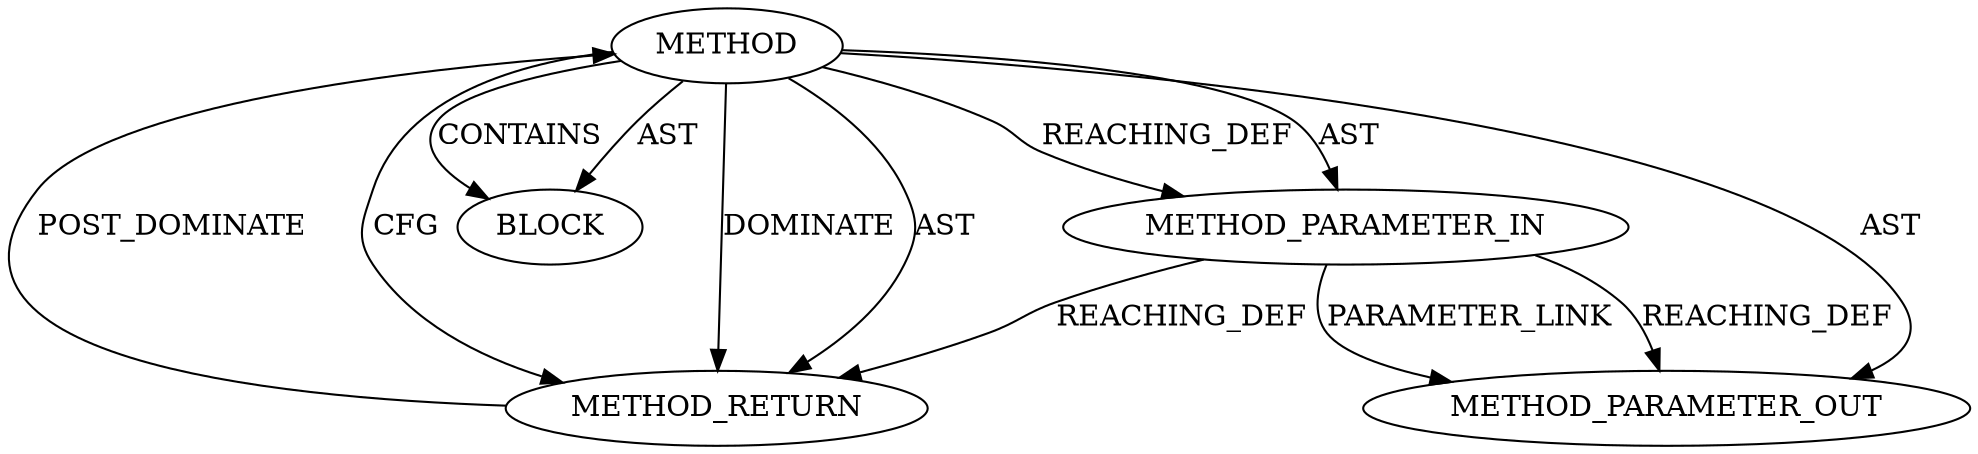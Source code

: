 digraph {
  12126 [label=BLOCK ORDER=1 ARGUMENT_INDEX=1 CODE="<empty>" TYPE_FULL_NAME="ANY"]
  13306 [label=METHOD_PARAMETER_OUT ORDER=1 CODE="p1" IS_VARIADIC=false TYPE_FULL_NAME="ANY" EVALUATION_STRATEGY="BY_VALUE" INDEX=1 NAME="p1"]
  12125 [label=METHOD_PARAMETER_IN ORDER=1 CODE="p1" IS_VARIADIC=false TYPE_FULL_NAME="ANY" EVALUATION_STRATEGY="BY_VALUE" INDEX=1 NAME="p1"]
  12127 [label=METHOD_RETURN ORDER=2 CODE="RET" TYPE_FULL_NAME="ANY" EVALUATION_STRATEGY="BY_VALUE"]
  12124 [label=METHOD AST_PARENT_TYPE="NAMESPACE_BLOCK" AST_PARENT_FULL_NAME="<global>" ORDER=0 CODE="<empty>" FULL_NAME="iov_iter_is_kvec" IS_EXTERNAL=true FILENAME="<empty>" SIGNATURE="" NAME="iov_iter_is_kvec"]
  12124 -> 12126 [label=AST ]
  12124 -> 12126 [label=CONTAINS ]
  12125 -> 13306 [label=REACHING_DEF VARIABLE="p1"]
  12125 -> 13306 [label=PARAMETER_LINK ]
  12127 -> 12124 [label=POST_DOMINATE ]
  12124 -> 13306 [label=AST ]
  12125 -> 12127 [label=REACHING_DEF VARIABLE="p1"]
  12124 -> 12127 [label=DOMINATE ]
  12124 -> 12127 [label=AST ]
  12124 -> 12125 [label=REACHING_DEF VARIABLE=""]
  12124 -> 12127 [label=CFG ]
  12124 -> 12125 [label=AST ]
}
